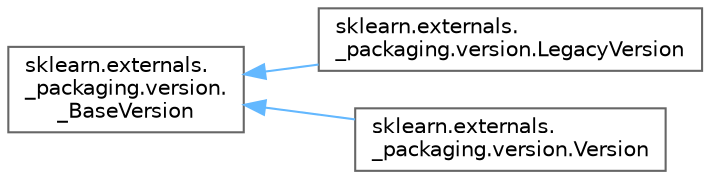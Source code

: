 digraph "Graphical Class Hierarchy"
{
 // LATEX_PDF_SIZE
  bgcolor="transparent";
  edge [fontname=Helvetica,fontsize=10,labelfontname=Helvetica,labelfontsize=10];
  node [fontname=Helvetica,fontsize=10,shape=box,height=0.2,width=0.4];
  rankdir="LR";
  Node0 [id="Node000000",label="sklearn.externals.\l_packaging.version.\l_BaseVersion",height=0.2,width=0.4,color="grey40", fillcolor="white", style="filled",URL="$d0/d01/classsklearn_1_1externals_1_1__packaging_1_1version_1_1__BaseVersion.html",tooltip=" "];
  Node0 -> Node1 [id="edge5577_Node000000_Node000001",dir="back",color="steelblue1",style="solid",tooltip=" "];
  Node1 [id="Node000001",label="sklearn.externals.\l_packaging.version.LegacyVersion",height=0.2,width=0.4,color="grey40", fillcolor="white", style="filled",URL="$d4/d52/classsklearn_1_1externals_1_1__packaging_1_1version_1_1LegacyVersion.html",tooltip=" "];
  Node0 -> Node2 [id="edge5578_Node000000_Node000002",dir="back",color="steelblue1",style="solid",tooltip=" "];
  Node2 [id="Node000002",label="sklearn.externals.\l_packaging.version.Version",height=0.2,width=0.4,color="grey40", fillcolor="white", style="filled",URL="$d8/d2a/classsklearn_1_1externals_1_1__packaging_1_1version_1_1Version.html",tooltip=" "];
}
